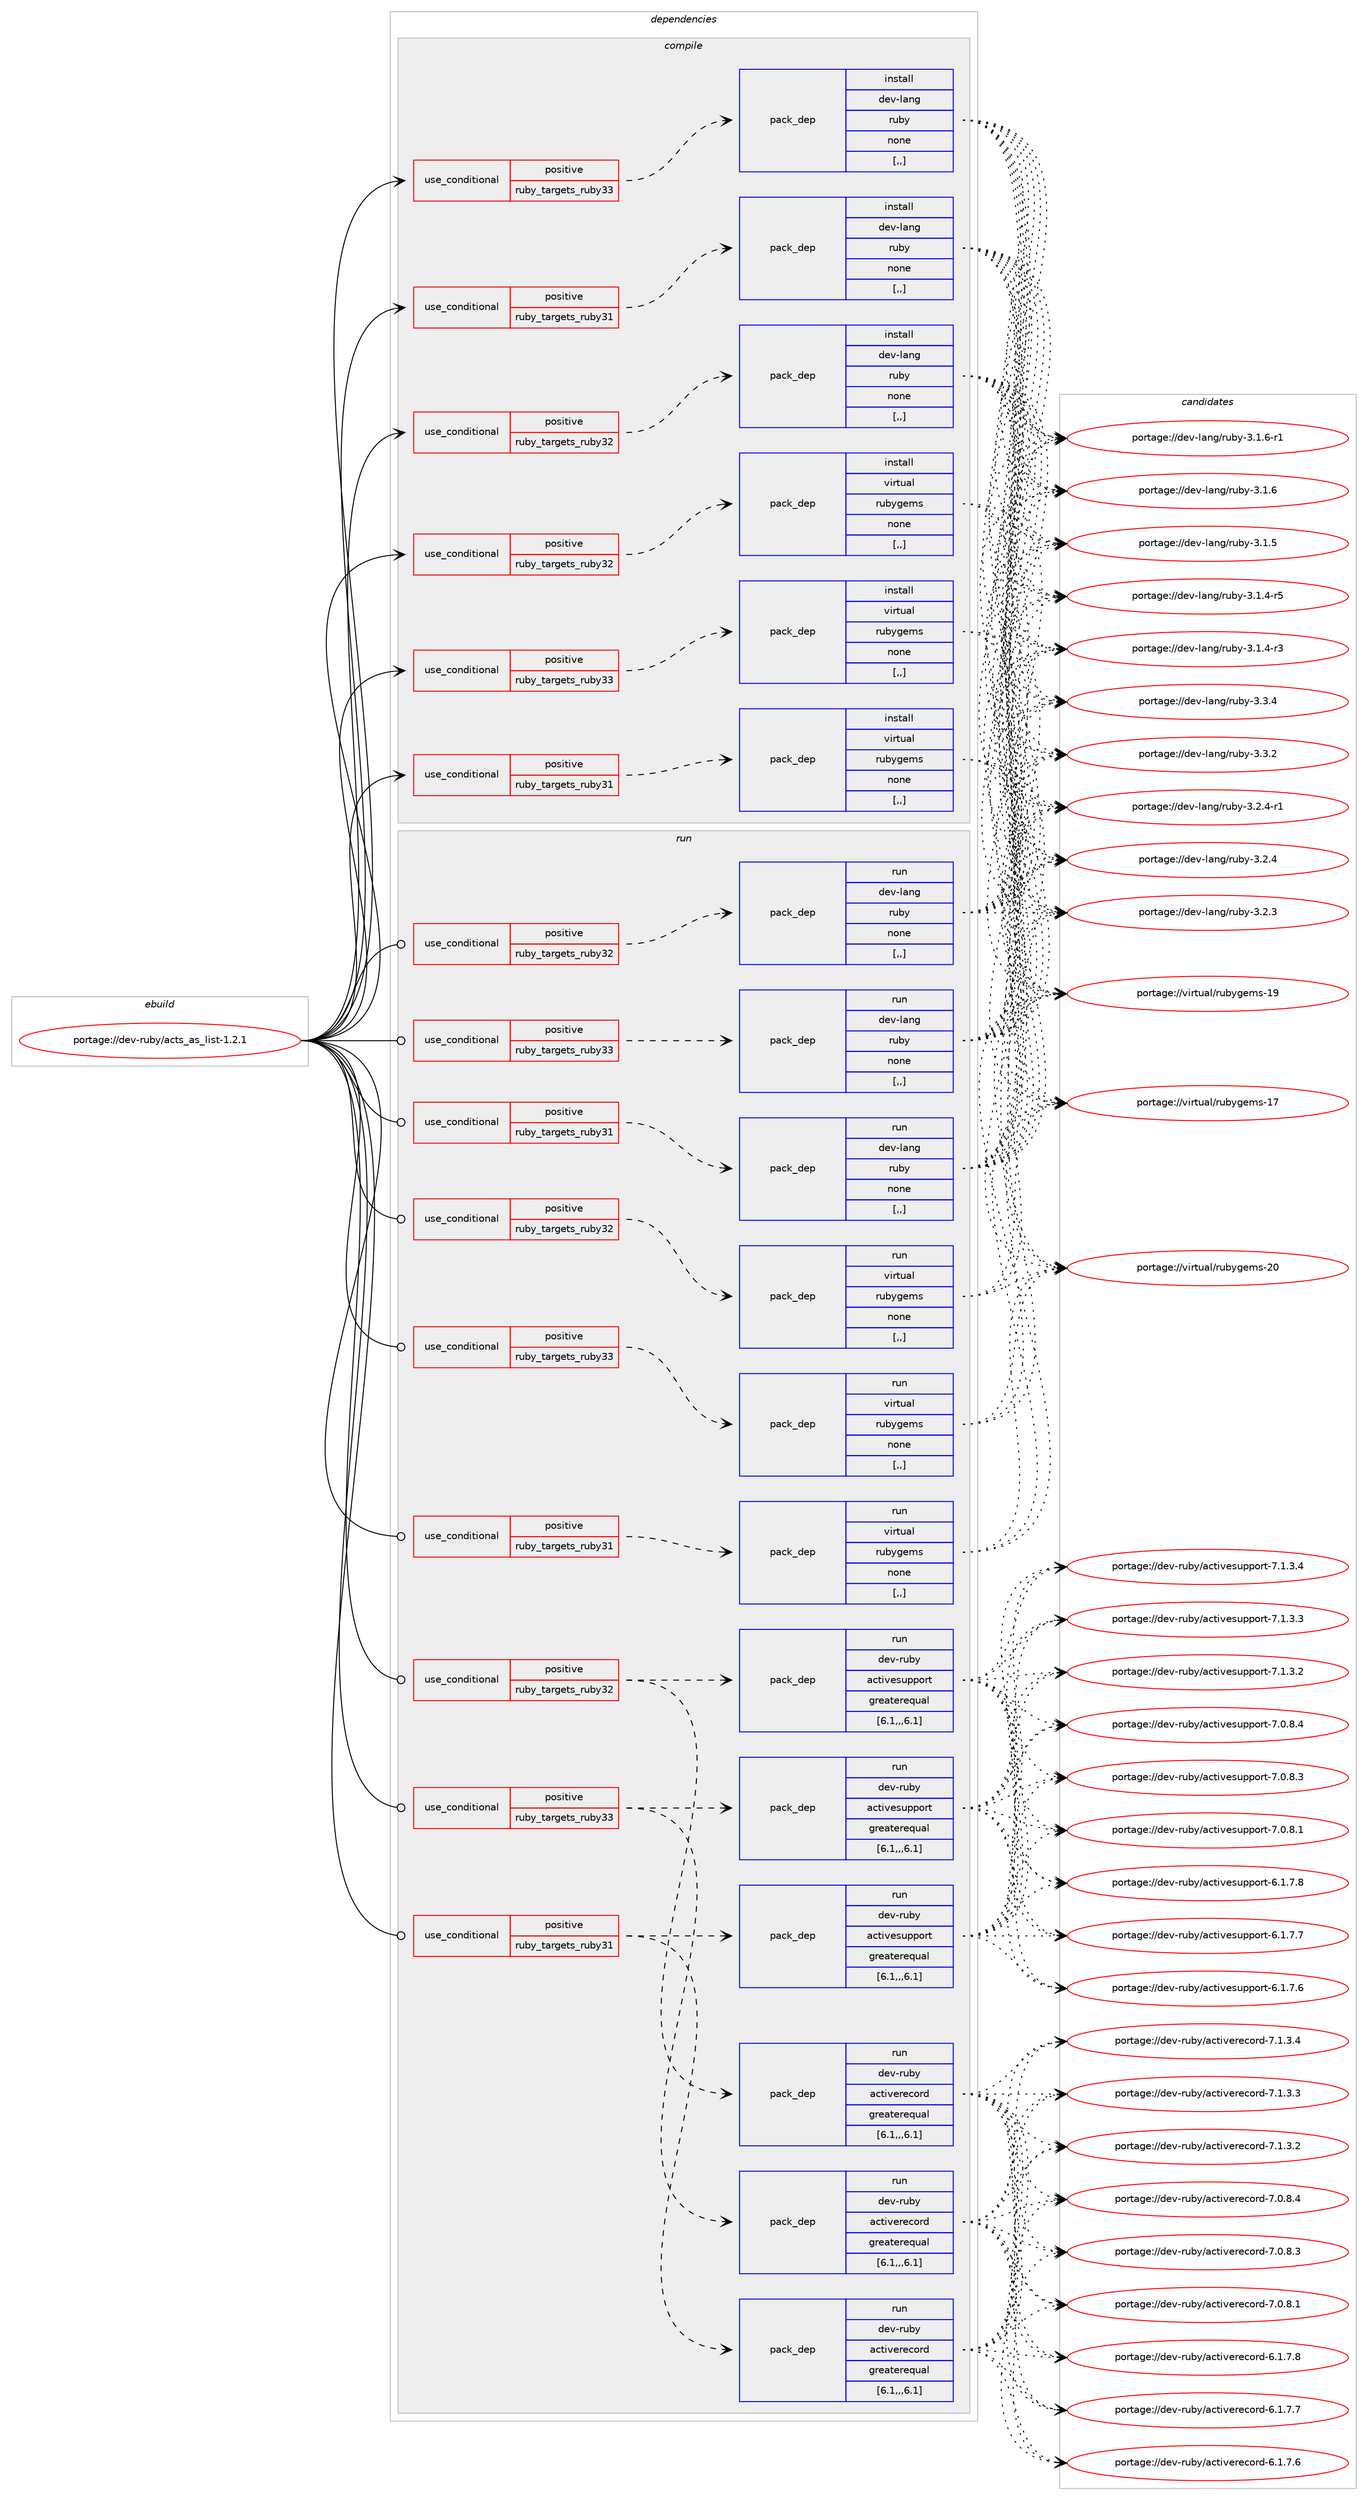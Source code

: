 digraph prolog {

# *************
# Graph options
# *************

newrank=true;
concentrate=true;
compound=true;
graph [rankdir=LR,fontname=Helvetica,fontsize=10,ranksep=1.5];#, ranksep=2.5, nodesep=0.2];
edge  [arrowhead=vee];
node  [fontname=Helvetica,fontsize=10];

# **********
# The ebuild
# **********

subgraph cluster_leftcol {
color=gray;
label=<<i>ebuild</i>>;
id [label="portage://dev-ruby/acts_as_list-1.2.1", color=red, width=4, href="../dev-ruby/acts_as_list-1.2.1.svg"];
}

# ****************
# The dependencies
# ****************

subgraph cluster_midcol {
color=gray;
label=<<i>dependencies</i>>;
subgraph cluster_compile {
fillcolor="#eeeeee";
style=filled;
label=<<i>compile</i>>;
subgraph cond43970 {
dependency175491 [label=<<TABLE BORDER="0" CELLBORDER="1" CELLSPACING="0" CELLPADDING="4"><TR><TD ROWSPAN="3" CELLPADDING="10">use_conditional</TD></TR><TR><TD>positive</TD></TR><TR><TD>ruby_targets_ruby31</TD></TR></TABLE>>, shape=none, color=red];
subgraph pack130240 {
dependency175492 [label=<<TABLE BORDER="0" CELLBORDER="1" CELLSPACING="0" CELLPADDING="4" WIDTH="220"><TR><TD ROWSPAN="6" CELLPADDING="30">pack_dep</TD></TR><TR><TD WIDTH="110">install</TD></TR><TR><TD>dev-lang</TD></TR><TR><TD>ruby</TD></TR><TR><TD>none</TD></TR><TR><TD>[,,]</TD></TR></TABLE>>, shape=none, color=blue];
}
dependency175491:e -> dependency175492:w [weight=20,style="dashed",arrowhead="vee"];
}
id:e -> dependency175491:w [weight=20,style="solid",arrowhead="vee"];
subgraph cond43971 {
dependency175493 [label=<<TABLE BORDER="0" CELLBORDER="1" CELLSPACING="0" CELLPADDING="4"><TR><TD ROWSPAN="3" CELLPADDING="10">use_conditional</TD></TR><TR><TD>positive</TD></TR><TR><TD>ruby_targets_ruby31</TD></TR></TABLE>>, shape=none, color=red];
subgraph pack130241 {
dependency175494 [label=<<TABLE BORDER="0" CELLBORDER="1" CELLSPACING="0" CELLPADDING="4" WIDTH="220"><TR><TD ROWSPAN="6" CELLPADDING="30">pack_dep</TD></TR><TR><TD WIDTH="110">install</TD></TR><TR><TD>virtual</TD></TR><TR><TD>rubygems</TD></TR><TR><TD>none</TD></TR><TR><TD>[,,]</TD></TR></TABLE>>, shape=none, color=blue];
}
dependency175493:e -> dependency175494:w [weight=20,style="dashed",arrowhead="vee"];
}
id:e -> dependency175493:w [weight=20,style="solid",arrowhead="vee"];
subgraph cond43972 {
dependency175495 [label=<<TABLE BORDER="0" CELLBORDER="1" CELLSPACING="0" CELLPADDING="4"><TR><TD ROWSPAN="3" CELLPADDING="10">use_conditional</TD></TR><TR><TD>positive</TD></TR><TR><TD>ruby_targets_ruby32</TD></TR></TABLE>>, shape=none, color=red];
subgraph pack130242 {
dependency175496 [label=<<TABLE BORDER="0" CELLBORDER="1" CELLSPACING="0" CELLPADDING="4" WIDTH="220"><TR><TD ROWSPAN="6" CELLPADDING="30">pack_dep</TD></TR><TR><TD WIDTH="110">install</TD></TR><TR><TD>dev-lang</TD></TR><TR><TD>ruby</TD></TR><TR><TD>none</TD></TR><TR><TD>[,,]</TD></TR></TABLE>>, shape=none, color=blue];
}
dependency175495:e -> dependency175496:w [weight=20,style="dashed",arrowhead="vee"];
}
id:e -> dependency175495:w [weight=20,style="solid",arrowhead="vee"];
subgraph cond43973 {
dependency175497 [label=<<TABLE BORDER="0" CELLBORDER="1" CELLSPACING="0" CELLPADDING="4"><TR><TD ROWSPAN="3" CELLPADDING="10">use_conditional</TD></TR><TR><TD>positive</TD></TR><TR><TD>ruby_targets_ruby32</TD></TR></TABLE>>, shape=none, color=red];
subgraph pack130243 {
dependency175498 [label=<<TABLE BORDER="0" CELLBORDER="1" CELLSPACING="0" CELLPADDING="4" WIDTH="220"><TR><TD ROWSPAN="6" CELLPADDING="30">pack_dep</TD></TR><TR><TD WIDTH="110">install</TD></TR><TR><TD>virtual</TD></TR><TR><TD>rubygems</TD></TR><TR><TD>none</TD></TR><TR><TD>[,,]</TD></TR></TABLE>>, shape=none, color=blue];
}
dependency175497:e -> dependency175498:w [weight=20,style="dashed",arrowhead="vee"];
}
id:e -> dependency175497:w [weight=20,style="solid",arrowhead="vee"];
subgraph cond43974 {
dependency175499 [label=<<TABLE BORDER="0" CELLBORDER="1" CELLSPACING="0" CELLPADDING="4"><TR><TD ROWSPAN="3" CELLPADDING="10">use_conditional</TD></TR><TR><TD>positive</TD></TR><TR><TD>ruby_targets_ruby33</TD></TR></TABLE>>, shape=none, color=red];
subgraph pack130244 {
dependency175500 [label=<<TABLE BORDER="0" CELLBORDER="1" CELLSPACING="0" CELLPADDING="4" WIDTH="220"><TR><TD ROWSPAN="6" CELLPADDING="30">pack_dep</TD></TR><TR><TD WIDTH="110">install</TD></TR><TR><TD>dev-lang</TD></TR><TR><TD>ruby</TD></TR><TR><TD>none</TD></TR><TR><TD>[,,]</TD></TR></TABLE>>, shape=none, color=blue];
}
dependency175499:e -> dependency175500:w [weight=20,style="dashed",arrowhead="vee"];
}
id:e -> dependency175499:w [weight=20,style="solid",arrowhead="vee"];
subgraph cond43975 {
dependency175501 [label=<<TABLE BORDER="0" CELLBORDER="1" CELLSPACING="0" CELLPADDING="4"><TR><TD ROWSPAN="3" CELLPADDING="10">use_conditional</TD></TR><TR><TD>positive</TD></TR><TR><TD>ruby_targets_ruby33</TD></TR></TABLE>>, shape=none, color=red];
subgraph pack130245 {
dependency175502 [label=<<TABLE BORDER="0" CELLBORDER="1" CELLSPACING="0" CELLPADDING="4" WIDTH="220"><TR><TD ROWSPAN="6" CELLPADDING="30">pack_dep</TD></TR><TR><TD WIDTH="110">install</TD></TR><TR><TD>virtual</TD></TR><TR><TD>rubygems</TD></TR><TR><TD>none</TD></TR><TR><TD>[,,]</TD></TR></TABLE>>, shape=none, color=blue];
}
dependency175501:e -> dependency175502:w [weight=20,style="dashed",arrowhead="vee"];
}
id:e -> dependency175501:w [weight=20,style="solid",arrowhead="vee"];
}
subgraph cluster_compileandrun {
fillcolor="#eeeeee";
style=filled;
label=<<i>compile and run</i>>;
}
subgraph cluster_run {
fillcolor="#eeeeee";
style=filled;
label=<<i>run</i>>;
subgraph cond43976 {
dependency175503 [label=<<TABLE BORDER="0" CELLBORDER="1" CELLSPACING="0" CELLPADDING="4"><TR><TD ROWSPAN="3" CELLPADDING="10">use_conditional</TD></TR><TR><TD>positive</TD></TR><TR><TD>ruby_targets_ruby31</TD></TR></TABLE>>, shape=none, color=red];
subgraph pack130246 {
dependency175504 [label=<<TABLE BORDER="0" CELLBORDER="1" CELLSPACING="0" CELLPADDING="4" WIDTH="220"><TR><TD ROWSPAN="6" CELLPADDING="30">pack_dep</TD></TR><TR><TD WIDTH="110">run</TD></TR><TR><TD>dev-lang</TD></TR><TR><TD>ruby</TD></TR><TR><TD>none</TD></TR><TR><TD>[,,]</TD></TR></TABLE>>, shape=none, color=blue];
}
dependency175503:e -> dependency175504:w [weight=20,style="dashed",arrowhead="vee"];
}
id:e -> dependency175503:w [weight=20,style="solid",arrowhead="odot"];
subgraph cond43977 {
dependency175505 [label=<<TABLE BORDER="0" CELLBORDER="1" CELLSPACING="0" CELLPADDING="4"><TR><TD ROWSPAN="3" CELLPADDING="10">use_conditional</TD></TR><TR><TD>positive</TD></TR><TR><TD>ruby_targets_ruby31</TD></TR></TABLE>>, shape=none, color=red];
subgraph pack130247 {
dependency175506 [label=<<TABLE BORDER="0" CELLBORDER="1" CELLSPACING="0" CELLPADDING="4" WIDTH="220"><TR><TD ROWSPAN="6" CELLPADDING="30">pack_dep</TD></TR><TR><TD WIDTH="110">run</TD></TR><TR><TD>dev-ruby</TD></TR><TR><TD>activerecord</TD></TR><TR><TD>greaterequal</TD></TR><TR><TD>[6.1,,,6.1]</TD></TR></TABLE>>, shape=none, color=blue];
}
dependency175505:e -> dependency175506:w [weight=20,style="dashed",arrowhead="vee"];
subgraph pack130248 {
dependency175507 [label=<<TABLE BORDER="0" CELLBORDER="1" CELLSPACING="0" CELLPADDING="4" WIDTH="220"><TR><TD ROWSPAN="6" CELLPADDING="30">pack_dep</TD></TR><TR><TD WIDTH="110">run</TD></TR><TR><TD>dev-ruby</TD></TR><TR><TD>activesupport</TD></TR><TR><TD>greaterequal</TD></TR><TR><TD>[6.1,,,6.1]</TD></TR></TABLE>>, shape=none, color=blue];
}
dependency175505:e -> dependency175507:w [weight=20,style="dashed",arrowhead="vee"];
}
id:e -> dependency175505:w [weight=20,style="solid",arrowhead="odot"];
subgraph cond43978 {
dependency175508 [label=<<TABLE BORDER="0" CELLBORDER="1" CELLSPACING="0" CELLPADDING="4"><TR><TD ROWSPAN="3" CELLPADDING="10">use_conditional</TD></TR><TR><TD>positive</TD></TR><TR><TD>ruby_targets_ruby31</TD></TR></TABLE>>, shape=none, color=red];
subgraph pack130249 {
dependency175509 [label=<<TABLE BORDER="0" CELLBORDER="1" CELLSPACING="0" CELLPADDING="4" WIDTH="220"><TR><TD ROWSPAN="6" CELLPADDING="30">pack_dep</TD></TR><TR><TD WIDTH="110">run</TD></TR><TR><TD>virtual</TD></TR><TR><TD>rubygems</TD></TR><TR><TD>none</TD></TR><TR><TD>[,,]</TD></TR></TABLE>>, shape=none, color=blue];
}
dependency175508:e -> dependency175509:w [weight=20,style="dashed",arrowhead="vee"];
}
id:e -> dependency175508:w [weight=20,style="solid",arrowhead="odot"];
subgraph cond43979 {
dependency175510 [label=<<TABLE BORDER="0" CELLBORDER="1" CELLSPACING="0" CELLPADDING="4"><TR><TD ROWSPAN="3" CELLPADDING="10">use_conditional</TD></TR><TR><TD>positive</TD></TR><TR><TD>ruby_targets_ruby32</TD></TR></TABLE>>, shape=none, color=red];
subgraph pack130250 {
dependency175511 [label=<<TABLE BORDER="0" CELLBORDER="1" CELLSPACING="0" CELLPADDING="4" WIDTH="220"><TR><TD ROWSPAN="6" CELLPADDING="30">pack_dep</TD></TR><TR><TD WIDTH="110">run</TD></TR><TR><TD>dev-lang</TD></TR><TR><TD>ruby</TD></TR><TR><TD>none</TD></TR><TR><TD>[,,]</TD></TR></TABLE>>, shape=none, color=blue];
}
dependency175510:e -> dependency175511:w [weight=20,style="dashed",arrowhead="vee"];
}
id:e -> dependency175510:w [weight=20,style="solid",arrowhead="odot"];
subgraph cond43980 {
dependency175512 [label=<<TABLE BORDER="0" CELLBORDER="1" CELLSPACING="0" CELLPADDING="4"><TR><TD ROWSPAN="3" CELLPADDING="10">use_conditional</TD></TR><TR><TD>positive</TD></TR><TR><TD>ruby_targets_ruby32</TD></TR></TABLE>>, shape=none, color=red];
subgraph pack130251 {
dependency175513 [label=<<TABLE BORDER="0" CELLBORDER="1" CELLSPACING="0" CELLPADDING="4" WIDTH="220"><TR><TD ROWSPAN="6" CELLPADDING="30">pack_dep</TD></TR><TR><TD WIDTH="110">run</TD></TR><TR><TD>dev-ruby</TD></TR><TR><TD>activerecord</TD></TR><TR><TD>greaterequal</TD></TR><TR><TD>[6.1,,,6.1]</TD></TR></TABLE>>, shape=none, color=blue];
}
dependency175512:e -> dependency175513:w [weight=20,style="dashed",arrowhead="vee"];
subgraph pack130252 {
dependency175514 [label=<<TABLE BORDER="0" CELLBORDER="1" CELLSPACING="0" CELLPADDING="4" WIDTH="220"><TR><TD ROWSPAN="6" CELLPADDING="30">pack_dep</TD></TR><TR><TD WIDTH="110">run</TD></TR><TR><TD>dev-ruby</TD></TR><TR><TD>activesupport</TD></TR><TR><TD>greaterequal</TD></TR><TR><TD>[6.1,,,6.1]</TD></TR></TABLE>>, shape=none, color=blue];
}
dependency175512:e -> dependency175514:w [weight=20,style="dashed",arrowhead="vee"];
}
id:e -> dependency175512:w [weight=20,style="solid",arrowhead="odot"];
subgraph cond43981 {
dependency175515 [label=<<TABLE BORDER="0" CELLBORDER="1" CELLSPACING="0" CELLPADDING="4"><TR><TD ROWSPAN="3" CELLPADDING="10">use_conditional</TD></TR><TR><TD>positive</TD></TR><TR><TD>ruby_targets_ruby32</TD></TR></TABLE>>, shape=none, color=red];
subgraph pack130253 {
dependency175516 [label=<<TABLE BORDER="0" CELLBORDER="1" CELLSPACING="0" CELLPADDING="4" WIDTH="220"><TR><TD ROWSPAN="6" CELLPADDING="30">pack_dep</TD></TR><TR><TD WIDTH="110">run</TD></TR><TR><TD>virtual</TD></TR><TR><TD>rubygems</TD></TR><TR><TD>none</TD></TR><TR><TD>[,,]</TD></TR></TABLE>>, shape=none, color=blue];
}
dependency175515:e -> dependency175516:w [weight=20,style="dashed",arrowhead="vee"];
}
id:e -> dependency175515:w [weight=20,style="solid",arrowhead="odot"];
subgraph cond43982 {
dependency175517 [label=<<TABLE BORDER="0" CELLBORDER="1" CELLSPACING="0" CELLPADDING="4"><TR><TD ROWSPAN="3" CELLPADDING="10">use_conditional</TD></TR><TR><TD>positive</TD></TR><TR><TD>ruby_targets_ruby33</TD></TR></TABLE>>, shape=none, color=red];
subgraph pack130254 {
dependency175518 [label=<<TABLE BORDER="0" CELLBORDER="1" CELLSPACING="0" CELLPADDING="4" WIDTH="220"><TR><TD ROWSPAN="6" CELLPADDING="30">pack_dep</TD></TR><TR><TD WIDTH="110">run</TD></TR><TR><TD>dev-lang</TD></TR><TR><TD>ruby</TD></TR><TR><TD>none</TD></TR><TR><TD>[,,]</TD></TR></TABLE>>, shape=none, color=blue];
}
dependency175517:e -> dependency175518:w [weight=20,style="dashed",arrowhead="vee"];
}
id:e -> dependency175517:w [weight=20,style="solid",arrowhead="odot"];
subgraph cond43983 {
dependency175519 [label=<<TABLE BORDER="0" CELLBORDER="1" CELLSPACING="0" CELLPADDING="4"><TR><TD ROWSPAN="3" CELLPADDING="10">use_conditional</TD></TR><TR><TD>positive</TD></TR><TR><TD>ruby_targets_ruby33</TD></TR></TABLE>>, shape=none, color=red];
subgraph pack130255 {
dependency175520 [label=<<TABLE BORDER="0" CELLBORDER="1" CELLSPACING="0" CELLPADDING="4" WIDTH="220"><TR><TD ROWSPAN="6" CELLPADDING="30">pack_dep</TD></TR><TR><TD WIDTH="110">run</TD></TR><TR><TD>dev-ruby</TD></TR><TR><TD>activerecord</TD></TR><TR><TD>greaterequal</TD></TR><TR><TD>[6.1,,,6.1]</TD></TR></TABLE>>, shape=none, color=blue];
}
dependency175519:e -> dependency175520:w [weight=20,style="dashed",arrowhead="vee"];
subgraph pack130256 {
dependency175521 [label=<<TABLE BORDER="0" CELLBORDER="1" CELLSPACING="0" CELLPADDING="4" WIDTH="220"><TR><TD ROWSPAN="6" CELLPADDING="30">pack_dep</TD></TR><TR><TD WIDTH="110">run</TD></TR><TR><TD>dev-ruby</TD></TR><TR><TD>activesupport</TD></TR><TR><TD>greaterequal</TD></TR><TR><TD>[6.1,,,6.1]</TD></TR></TABLE>>, shape=none, color=blue];
}
dependency175519:e -> dependency175521:w [weight=20,style="dashed",arrowhead="vee"];
}
id:e -> dependency175519:w [weight=20,style="solid",arrowhead="odot"];
subgraph cond43984 {
dependency175522 [label=<<TABLE BORDER="0" CELLBORDER="1" CELLSPACING="0" CELLPADDING="4"><TR><TD ROWSPAN="3" CELLPADDING="10">use_conditional</TD></TR><TR><TD>positive</TD></TR><TR><TD>ruby_targets_ruby33</TD></TR></TABLE>>, shape=none, color=red];
subgraph pack130257 {
dependency175523 [label=<<TABLE BORDER="0" CELLBORDER="1" CELLSPACING="0" CELLPADDING="4" WIDTH="220"><TR><TD ROWSPAN="6" CELLPADDING="30">pack_dep</TD></TR><TR><TD WIDTH="110">run</TD></TR><TR><TD>virtual</TD></TR><TR><TD>rubygems</TD></TR><TR><TD>none</TD></TR><TR><TD>[,,]</TD></TR></TABLE>>, shape=none, color=blue];
}
dependency175522:e -> dependency175523:w [weight=20,style="dashed",arrowhead="vee"];
}
id:e -> dependency175522:w [weight=20,style="solid",arrowhead="odot"];
}
}

# **************
# The candidates
# **************

subgraph cluster_choices {
rank=same;
color=gray;
label=<<i>candidates</i>>;

subgraph choice130240 {
color=black;
nodesep=1;
choice10010111845108971101034711411798121455146514652 [label="portage://dev-lang/ruby-3.3.4", color=red, width=4,href="../dev-lang/ruby-3.3.4.svg"];
choice10010111845108971101034711411798121455146514650 [label="portage://dev-lang/ruby-3.3.2", color=red, width=4,href="../dev-lang/ruby-3.3.2.svg"];
choice100101118451089711010347114117981214551465046524511449 [label="portage://dev-lang/ruby-3.2.4-r1", color=red, width=4,href="../dev-lang/ruby-3.2.4-r1.svg"];
choice10010111845108971101034711411798121455146504652 [label="portage://dev-lang/ruby-3.2.4", color=red, width=4,href="../dev-lang/ruby-3.2.4.svg"];
choice10010111845108971101034711411798121455146504651 [label="portage://dev-lang/ruby-3.2.3", color=red, width=4,href="../dev-lang/ruby-3.2.3.svg"];
choice100101118451089711010347114117981214551464946544511449 [label="portage://dev-lang/ruby-3.1.6-r1", color=red, width=4,href="../dev-lang/ruby-3.1.6-r1.svg"];
choice10010111845108971101034711411798121455146494654 [label="portage://dev-lang/ruby-3.1.6", color=red, width=4,href="../dev-lang/ruby-3.1.6.svg"];
choice10010111845108971101034711411798121455146494653 [label="portage://dev-lang/ruby-3.1.5", color=red, width=4,href="../dev-lang/ruby-3.1.5.svg"];
choice100101118451089711010347114117981214551464946524511453 [label="portage://dev-lang/ruby-3.1.4-r5", color=red, width=4,href="../dev-lang/ruby-3.1.4-r5.svg"];
choice100101118451089711010347114117981214551464946524511451 [label="portage://dev-lang/ruby-3.1.4-r3", color=red, width=4,href="../dev-lang/ruby-3.1.4-r3.svg"];
dependency175492:e -> choice10010111845108971101034711411798121455146514652:w [style=dotted,weight="100"];
dependency175492:e -> choice10010111845108971101034711411798121455146514650:w [style=dotted,weight="100"];
dependency175492:e -> choice100101118451089711010347114117981214551465046524511449:w [style=dotted,weight="100"];
dependency175492:e -> choice10010111845108971101034711411798121455146504652:w [style=dotted,weight="100"];
dependency175492:e -> choice10010111845108971101034711411798121455146504651:w [style=dotted,weight="100"];
dependency175492:e -> choice100101118451089711010347114117981214551464946544511449:w [style=dotted,weight="100"];
dependency175492:e -> choice10010111845108971101034711411798121455146494654:w [style=dotted,weight="100"];
dependency175492:e -> choice10010111845108971101034711411798121455146494653:w [style=dotted,weight="100"];
dependency175492:e -> choice100101118451089711010347114117981214551464946524511453:w [style=dotted,weight="100"];
dependency175492:e -> choice100101118451089711010347114117981214551464946524511451:w [style=dotted,weight="100"];
}
subgraph choice130241 {
color=black;
nodesep=1;
choice118105114116117971084711411798121103101109115455048 [label="portage://virtual/rubygems-20", color=red, width=4,href="../virtual/rubygems-20.svg"];
choice118105114116117971084711411798121103101109115454957 [label="portage://virtual/rubygems-19", color=red, width=4,href="../virtual/rubygems-19.svg"];
choice118105114116117971084711411798121103101109115454955 [label="portage://virtual/rubygems-17", color=red, width=4,href="../virtual/rubygems-17.svg"];
dependency175494:e -> choice118105114116117971084711411798121103101109115455048:w [style=dotted,weight="100"];
dependency175494:e -> choice118105114116117971084711411798121103101109115454957:w [style=dotted,weight="100"];
dependency175494:e -> choice118105114116117971084711411798121103101109115454955:w [style=dotted,weight="100"];
}
subgraph choice130242 {
color=black;
nodesep=1;
choice10010111845108971101034711411798121455146514652 [label="portage://dev-lang/ruby-3.3.4", color=red, width=4,href="../dev-lang/ruby-3.3.4.svg"];
choice10010111845108971101034711411798121455146514650 [label="portage://dev-lang/ruby-3.3.2", color=red, width=4,href="../dev-lang/ruby-3.3.2.svg"];
choice100101118451089711010347114117981214551465046524511449 [label="portage://dev-lang/ruby-3.2.4-r1", color=red, width=4,href="../dev-lang/ruby-3.2.4-r1.svg"];
choice10010111845108971101034711411798121455146504652 [label="portage://dev-lang/ruby-3.2.4", color=red, width=4,href="../dev-lang/ruby-3.2.4.svg"];
choice10010111845108971101034711411798121455146504651 [label="portage://dev-lang/ruby-3.2.3", color=red, width=4,href="../dev-lang/ruby-3.2.3.svg"];
choice100101118451089711010347114117981214551464946544511449 [label="portage://dev-lang/ruby-3.1.6-r1", color=red, width=4,href="../dev-lang/ruby-3.1.6-r1.svg"];
choice10010111845108971101034711411798121455146494654 [label="portage://dev-lang/ruby-3.1.6", color=red, width=4,href="../dev-lang/ruby-3.1.6.svg"];
choice10010111845108971101034711411798121455146494653 [label="portage://dev-lang/ruby-3.1.5", color=red, width=4,href="../dev-lang/ruby-3.1.5.svg"];
choice100101118451089711010347114117981214551464946524511453 [label="portage://dev-lang/ruby-3.1.4-r5", color=red, width=4,href="../dev-lang/ruby-3.1.4-r5.svg"];
choice100101118451089711010347114117981214551464946524511451 [label="portage://dev-lang/ruby-3.1.4-r3", color=red, width=4,href="../dev-lang/ruby-3.1.4-r3.svg"];
dependency175496:e -> choice10010111845108971101034711411798121455146514652:w [style=dotted,weight="100"];
dependency175496:e -> choice10010111845108971101034711411798121455146514650:w [style=dotted,weight="100"];
dependency175496:e -> choice100101118451089711010347114117981214551465046524511449:w [style=dotted,weight="100"];
dependency175496:e -> choice10010111845108971101034711411798121455146504652:w [style=dotted,weight="100"];
dependency175496:e -> choice10010111845108971101034711411798121455146504651:w [style=dotted,weight="100"];
dependency175496:e -> choice100101118451089711010347114117981214551464946544511449:w [style=dotted,weight="100"];
dependency175496:e -> choice10010111845108971101034711411798121455146494654:w [style=dotted,weight="100"];
dependency175496:e -> choice10010111845108971101034711411798121455146494653:w [style=dotted,weight="100"];
dependency175496:e -> choice100101118451089711010347114117981214551464946524511453:w [style=dotted,weight="100"];
dependency175496:e -> choice100101118451089711010347114117981214551464946524511451:w [style=dotted,weight="100"];
}
subgraph choice130243 {
color=black;
nodesep=1;
choice118105114116117971084711411798121103101109115455048 [label="portage://virtual/rubygems-20", color=red, width=4,href="../virtual/rubygems-20.svg"];
choice118105114116117971084711411798121103101109115454957 [label="portage://virtual/rubygems-19", color=red, width=4,href="../virtual/rubygems-19.svg"];
choice118105114116117971084711411798121103101109115454955 [label="portage://virtual/rubygems-17", color=red, width=4,href="../virtual/rubygems-17.svg"];
dependency175498:e -> choice118105114116117971084711411798121103101109115455048:w [style=dotted,weight="100"];
dependency175498:e -> choice118105114116117971084711411798121103101109115454957:w [style=dotted,weight="100"];
dependency175498:e -> choice118105114116117971084711411798121103101109115454955:w [style=dotted,weight="100"];
}
subgraph choice130244 {
color=black;
nodesep=1;
choice10010111845108971101034711411798121455146514652 [label="portage://dev-lang/ruby-3.3.4", color=red, width=4,href="../dev-lang/ruby-3.3.4.svg"];
choice10010111845108971101034711411798121455146514650 [label="portage://dev-lang/ruby-3.3.2", color=red, width=4,href="../dev-lang/ruby-3.3.2.svg"];
choice100101118451089711010347114117981214551465046524511449 [label="portage://dev-lang/ruby-3.2.4-r1", color=red, width=4,href="../dev-lang/ruby-3.2.4-r1.svg"];
choice10010111845108971101034711411798121455146504652 [label="portage://dev-lang/ruby-3.2.4", color=red, width=4,href="../dev-lang/ruby-3.2.4.svg"];
choice10010111845108971101034711411798121455146504651 [label="portage://dev-lang/ruby-3.2.3", color=red, width=4,href="../dev-lang/ruby-3.2.3.svg"];
choice100101118451089711010347114117981214551464946544511449 [label="portage://dev-lang/ruby-3.1.6-r1", color=red, width=4,href="../dev-lang/ruby-3.1.6-r1.svg"];
choice10010111845108971101034711411798121455146494654 [label="portage://dev-lang/ruby-3.1.6", color=red, width=4,href="../dev-lang/ruby-3.1.6.svg"];
choice10010111845108971101034711411798121455146494653 [label="portage://dev-lang/ruby-3.1.5", color=red, width=4,href="../dev-lang/ruby-3.1.5.svg"];
choice100101118451089711010347114117981214551464946524511453 [label="portage://dev-lang/ruby-3.1.4-r5", color=red, width=4,href="../dev-lang/ruby-3.1.4-r5.svg"];
choice100101118451089711010347114117981214551464946524511451 [label="portage://dev-lang/ruby-3.1.4-r3", color=red, width=4,href="../dev-lang/ruby-3.1.4-r3.svg"];
dependency175500:e -> choice10010111845108971101034711411798121455146514652:w [style=dotted,weight="100"];
dependency175500:e -> choice10010111845108971101034711411798121455146514650:w [style=dotted,weight="100"];
dependency175500:e -> choice100101118451089711010347114117981214551465046524511449:w [style=dotted,weight="100"];
dependency175500:e -> choice10010111845108971101034711411798121455146504652:w [style=dotted,weight="100"];
dependency175500:e -> choice10010111845108971101034711411798121455146504651:w [style=dotted,weight="100"];
dependency175500:e -> choice100101118451089711010347114117981214551464946544511449:w [style=dotted,weight="100"];
dependency175500:e -> choice10010111845108971101034711411798121455146494654:w [style=dotted,weight="100"];
dependency175500:e -> choice10010111845108971101034711411798121455146494653:w [style=dotted,weight="100"];
dependency175500:e -> choice100101118451089711010347114117981214551464946524511453:w [style=dotted,weight="100"];
dependency175500:e -> choice100101118451089711010347114117981214551464946524511451:w [style=dotted,weight="100"];
}
subgraph choice130245 {
color=black;
nodesep=1;
choice118105114116117971084711411798121103101109115455048 [label="portage://virtual/rubygems-20", color=red, width=4,href="../virtual/rubygems-20.svg"];
choice118105114116117971084711411798121103101109115454957 [label="portage://virtual/rubygems-19", color=red, width=4,href="../virtual/rubygems-19.svg"];
choice118105114116117971084711411798121103101109115454955 [label="portage://virtual/rubygems-17", color=red, width=4,href="../virtual/rubygems-17.svg"];
dependency175502:e -> choice118105114116117971084711411798121103101109115455048:w [style=dotted,weight="100"];
dependency175502:e -> choice118105114116117971084711411798121103101109115454957:w [style=dotted,weight="100"];
dependency175502:e -> choice118105114116117971084711411798121103101109115454955:w [style=dotted,weight="100"];
}
subgraph choice130246 {
color=black;
nodesep=1;
choice10010111845108971101034711411798121455146514652 [label="portage://dev-lang/ruby-3.3.4", color=red, width=4,href="../dev-lang/ruby-3.3.4.svg"];
choice10010111845108971101034711411798121455146514650 [label="portage://dev-lang/ruby-3.3.2", color=red, width=4,href="../dev-lang/ruby-3.3.2.svg"];
choice100101118451089711010347114117981214551465046524511449 [label="portage://dev-lang/ruby-3.2.4-r1", color=red, width=4,href="../dev-lang/ruby-3.2.4-r1.svg"];
choice10010111845108971101034711411798121455146504652 [label="portage://dev-lang/ruby-3.2.4", color=red, width=4,href="../dev-lang/ruby-3.2.4.svg"];
choice10010111845108971101034711411798121455146504651 [label="portage://dev-lang/ruby-3.2.3", color=red, width=4,href="../dev-lang/ruby-3.2.3.svg"];
choice100101118451089711010347114117981214551464946544511449 [label="portage://dev-lang/ruby-3.1.6-r1", color=red, width=4,href="../dev-lang/ruby-3.1.6-r1.svg"];
choice10010111845108971101034711411798121455146494654 [label="portage://dev-lang/ruby-3.1.6", color=red, width=4,href="../dev-lang/ruby-3.1.6.svg"];
choice10010111845108971101034711411798121455146494653 [label="portage://dev-lang/ruby-3.1.5", color=red, width=4,href="../dev-lang/ruby-3.1.5.svg"];
choice100101118451089711010347114117981214551464946524511453 [label="portage://dev-lang/ruby-3.1.4-r5", color=red, width=4,href="../dev-lang/ruby-3.1.4-r5.svg"];
choice100101118451089711010347114117981214551464946524511451 [label="portage://dev-lang/ruby-3.1.4-r3", color=red, width=4,href="../dev-lang/ruby-3.1.4-r3.svg"];
dependency175504:e -> choice10010111845108971101034711411798121455146514652:w [style=dotted,weight="100"];
dependency175504:e -> choice10010111845108971101034711411798121455146514650:w [style=dotted,weight="100"];
dependency175504:e -> choice100101118451089711010347114117981214551465046524511449:w [style=dotted,weight="100"];
dependency175504:e -> choice10010111845108971101034711411798121455146504652:w [style=dotted,weight="100"];
dependency175504:e -> choice10010111845108971101034711411798121455146504651:w [style=dotted,weight="100"];
dependency175504:e -> choice100101118451089711010347114117981214551464946544511449:w [style=dotted,weight="100"];
dependency175504:e -> choice10010111845108971101034711411798121455146494654:w [style=dotted,weight="100"];
dependency175504:e -> choice10010111845108971101034711411798121455146494653:w [style=dotted,weight="100"];
dependency175504:e -> choice100101118451089711010347114117981214551464946524511453:w [style=dotted,weight="100"];
dependency175504:e -> choice100101118451089711010347114117981214551464946524511451:w [style=dotted,weight="100"];
}
subgraph choice130247 {
color=black;
nodesep=1;
choice1001011184511411798121479799116105118101114101991111141004555464946514652 [label="portage://dev-ruby/activerecord-7.1.3.4", color=red, width=4,href="../dev-ruby/activerecord-7.1.3.4.svg"];
choice1001011184511411798121479799116105118101114101991111141004555464946514651 [label="portage://dev-ruby/activerecord-7.1.3.3", color=red, width=4,href="../dev-ruby/activerecord-7.1.3.3.svg"];
choice1001011184511411798121479799116105118101114101991111141004555464946514650 [label="portage://dev-ruby/activerecord-7.1.3.2", color=red, width=4,href="../dev-ruby/activerecord-7.1.3.2.svg"];
choice1001011184511411798121479799116105118101114101991111141004555464846564652 [label="portage://dev-ruby/activerecord-7.0.8.4", color=red, width=4,href="../dev-ruby/activerecord-7.0.8.4.svg"];
choice1001011184511411798121479799116105118101114101991111141004555464846564651 [label="portage://dev-ruby/activerecord-7.0.8.3", color=red, width=4,href="../dev-ruby/activerecord-7.0.8.3.svg"];
choice1001011184511411798121479799116105118101114101991111141004555464846564649 [label="portage://dev-ruby/activerecord-7.0.8.1", color=red, width=4,href="../dev-ruby/activerecord-7.0.8.1.svg"];
choice1001011184511411798121479799116105118101114101991111141004554464946554656 [label="portage://dev-ruby/activerecord-6.1.7.8", color=red, width=4,href="../dev-ruby/activerecord-6.1.7.8.svg"];
choice1001011184511411798121479799116105118101114101991111141004554464946554655 [label="portage://dev-ruby/activerecord-6.1.7.7", color=red, width=4,href="../dev-ruby/activerecord-6.1.7.7.svg"];
choice1001011184511411798121479799116105118101114101991111141004554464946554654 [label="portage://dev-ruby/activerecord-6.1.7.6", color=red, width=4,href="../dev-ruby/activerecord-6.1.7.6.svg"];
dependency175506:e -> choice1001011184511411798121479799116105118101114101991111141004555464946514652:w [style=dotted,weight="100"];
dependency175506:e -> choice1001011184511411798121479799116105118101114101991111141004555464946514651:w [style=dotted,weight="100"];
dependency175506:e -> choice1001011184511411798121479799116105118101114101991111141004555464946514650:w [style=dotted,weight="100"];
dependency175506:e -> choice1001011184511411798121479799116105118101114101991111141004555464846564652:w [style=dotted,weight="100"];
dependency175506:e -> choice1001011184511411798121479799116105118101114101991111141004555464846564651:w [style=dotted,weight="100"];
dependency175506:e -> choice1001011184511411798121479799116105118101114101991111141004555464846564649:w [style=dotted,weight="100"];
dependency175506:e -> choice1001011184511411798121479799116105118101114101991111141004554464946554656:w [style=dotted,weight="100"];
dependency175506:e -> choice1001011184511411798121479799116105118101114101991111141004554464946554655:w [style=dotted,weight="100"];
dependency175506:e -> choice1001011184511411798121479799116105118101114101991111141004554464946554654:w [style=dotted,weight="100"];
}
subgraph choice130248 {
color=black;
nodesep=1;
choice10010111845114117981214797991161051181011151171121121111141164555464946514652 [label="portage://dev-ruby/activesupport-7.1.3.4", color=red, width=4,href="../dev-ruby/activesupport-7.1.3.4.svg"];
choice10010111845114117981214797991161051181011151171121121111141164555464946514651 [label="portage://dev-ruby/activesupport-7.1.3.3", color=red, width=4,href="../dev-ruby/activesupport-7.1.3.3.svg"];
choice10010111845114117981214797991161051181011151171121121111141164555464946514650 [label="portage://dev-ruby/activesupport-7.1.3.2", color=red, width=4,href="../dev-ruby/activesupport-7.1.3.2.svg"];
choice10010111845114117981214797991161051181011151171121121111141164555464846564652 [label="portage://dev-ruby/activesupport-7.0.8.4", color=red, width=4,href="../dev-ruby/activesupport-7.0.8.4.svg"];
choice10010111845114117981214797991161051181011151171121121111141164555464846564651 [label="portage://dev-ruby/activesupport-7.0.8.3", color=red, width=4,href="../dev-ruby/activesupport-7.0.8.3.svg"];
choice10010111845114117981214797991161051181011151171121121111141164555464846564649 [label="portage://dev-ruby/activesupport-7.0.8.1", color=red, width=4,href="../dev-ruby/activesupport-7.0.8.1.svg"];
choice10010111845114117981214797991161051181011151171121121111141164554464946554656 [label="portage://dev-ruby/activesupport-6.1.7.8", color=red, width=4,href="../dev-ruby/activesupport-6.1.7.8.svg"];
choice10010111845114117981214797991161051181011151171121121111141164554464946554655 [label="portage://dev-ruby/activesupport-6.1.7.7", color=red, width=4,href="../dev-ruby/activesupport-6.1.7.7.svg"];
choice10010111845114117981214797991161051181011151171121121111141164554464946554654 [label="portage://dev-ruby/activesupport-6.1.7.6", color=red, width=4,href="../dev-ruby/activesupport-6.1.7.6.svg"];
dependency175507:e -> choice10010111845114117981214797991161051181011151171121121111141164555464946514652:w [style=dotted,weight="100"];
dependency175507:e -> choice10010111845114117981214797991161051181011151171121121111141164555464946514651:w [style=dotted,weight="100"];
dependency175507:e -> choice10010111845114117981214797991161051181011151171121121111141164555464946514650:w [style=dotted,weight="100"];
dependency175507:e -> choice10010111845114117981214797991161051181011151171121121111141164555464846564652:w [style=dotted,weight="100"];
dependency175507:e -> choice10010111845114117981214797991161051181011151171121121111141164555464846564651:w [style=dotted,weight="100"];
dependency175507:e -> choice10010111845114117981214797991161051181011151171121121111141164555464846564649:w [style=dotted,weight="100"];
dependency175507:e -> choice10010111845114117981214797991161051181011151171121121111141164554464946554656:w [style=dotted,weight="100"];
dependency175507:e -> choice10010111845114117981214797991161051181011151171121121111141164554464946554655:w [style=dotted,weight="100"];
dependency175507:e -> choice10010111845114117981214797991161051181011151171121121111141164554464946554654:w [style=dotted,weight="100"];
}
subgraph choice130249 {
color=black;
nodesep=1;
choice118105114116117971084711411798121103101109115455048 [label="portage://virtual/rubygems-20", color=red, width=4,href="../virtual/rubygems-20.svg"];
choice118105114116117971084711411798121103101109115454957 [label="portage://virtual/rubygems-19", color=red, width=4,href="../virtual/rubygems-19.svg"];
choice118105114116117971084711411798121103101109115454955 [label="portage://virtual/rubygems-17", color=red, width=4,href="../virtual/rubygems-17.svg"];
dependency175509:e -> choice118105114116117971084711411798121103101109115455048:w [style=dotted,weight="100"];
dependency175509:e -> choice118105114116117971084711411798121103101109115454957:w [style=dotted,weight="100"];
dependency175509:e -> choice118105114116117971084711411798121103101109115454955:w [style=dotted,weight="100"];
}
subgraph choice130250 {
color=black;
nodesep=1;
choice10010111845108971101034711411798121455146514652 [label="portage://dev-lang/ruby-3.3.4", color=red, width=4,href="../dev-lang/ruby-3.3.4.svg"];
choice10010111845108971101034711411798121455146514650 [label="portage://dev-lang/ruby-3.3.2", color=red, width=4,href="../dev-lang/ruby-3.3.2.svg"];
choice100101118451089711010347114117981214551465046524511449 [label="portage://dev-lang/ruby-3.2.4-r1", color=red, width=4,href="../dev-lang/ruby-3.2.4-r1.svg"];
choice10010111845108971101034711411798121455146504652 [label="portage://dev-lang/ruby-3.2.4", color=red, width=4,href="../dev-lang/ruby-3.2.4.svg"];
choice10010111845108971101034711411798121455146504651 [label="portage://dev-lang/ruby-3.2.3", color=red, width=4,href="../dev-lang/ruby-3.2.3.svg"];
choice100101118451089711010347114117981214551464946544511449 [label="portage://dev-lang/ruby-3.1.6-r1", color=red, width=4,href="../dev-lang/ruby-3.1.6-r1.svg"];
choice10010111845108971101034711411798121455146494654 [label="portage://dev-lang/ruby-3.1.6", color=red, width=4,href="../dev-lang/ruby-3.1.6.svg"];
choice10010111845108971101034711411798121455146494653 [label="portage://dev-lang/ruby-3.1.5", color=red, width=4,href="../dev-lang/ruby-3.1.5.svg"];
choice100101118451089711010347114117981214551464946524511453 [label="portage://dev-lang/ruby-3.1.4-r5", color=red, width=4,href="../dev-lang/ruby-3.1.4-r5.svg"];
choice100101118451089711010347114117981214551464946524511451 [label="portage://dev-lang/ruby-3.1.4-r3", color=red, width=4,href="../dev-lang/ruby-3.1.4-r3.svg"];
dependency175511:e -> choice10010111845108971101034711411798121455146514652:w [style=dotted,weight="100"];
dependency175511:e -> choice10010111845108971101034711411798121455146514650:w [style=dotted,weight="100"];
dependency175511:e -> choice100101118451089711010347114117981214551465046524511449:w [style=dotted,weight="100"];
dependency175511:e -> choice10010111845108971101034711411798121455146504652:w [style=dotted,weight="100"];
dependency175511:e -> choice10010111845108971101034711411798121455146504651:w [style=dotted,weight="100"];
dependency175511:e -> choice100101118451089711010347114117981214551464946544511449:w [style=dotted,weight="100"];
dependency175511:e -> choice10010111845108971101034711411798121455146494654:w [style=dotted,weight="100"];
dependency175511:e -> choice10010111845108971101034711411798121455146494653:w [style=dotted,weight="100"];
dependency175511:e -> choice100101118451089711010347114117981214551464946524511453:w [style=dotted,weight="100"];
dependency175511:e -> choice100101118451089711010347114117981214551464946524511451:w [style=dotted,weight="100"];
}
subgraph choice130251 {
color=black;
nodesep=1;
choice1001011184511411798121479799116105118101114101991111141004555464946514652 [label="portage://dev-ruby/activerecord-7.1.3.4", color=red, width=4,href="../dev-ruby/activerecord-7.1.3.4.svg"];
choice1001011184511411798121479799116105118101114101991111141004555464946514651 [label="portage://dev-ruby/activerecord-7.1.3.3", color=red, width=4,href="../dev-ruby/activerecord-7.1.3.3.svg"];
choice1001011184511411798121479799116105118101114101991111141004555464946514650 [label="portage://dev-ruby/activerecord-7.1.3.2", color=red, width=4,href="../dev-ruby/activerecord-7.1.3.2.svg"];
choice1001011184511411798121479799116105118101114101991111141004555464846564652 [label="portage://dev-ruby/activerecord-7.0.8.4", color=red, width=4,href="../dev-ruby/activerecord-7.0.8.4.svg"];
choice1001011184511411798121479799116105118101114101991111141004555464846564651 [label="portage://dev-ruby/activerecord-7.0.8.3", color=red, width=4,href="../dev-ruby/activerecord-7.0.8.3.svg"];
choice1001011184511411798121479799116105118101114101991111141004555464846564649 [label="portage://dev-ruby/activerecord-7.0.8.1", color=red, width=4,href="../dev-ruby/activerecord-7.0.8.1.svg"];
choice1001011184511411798121479799116105118101114101991111141004554464946554656 [label="portage://dev-ruby/activerecord-6.1.7.8", color=red, width=4,href="../dev-ruby/activerecord-6.1.7.8.svg"];
choice1001011184511411798121479799116105118101114101991111141004554464946554655 [label="portage://dev-ruby/activerecord-6.1.7.7", color=red, width=4,href="../dev-ruby/activerecord-6.1.7.7.svg"];
choice1001011184511411798121479799116105118101114101991111141004554464946554654 [label="portage://dev-ruby/activerecord-6.1.7.6", color=red, width=4,href="../dev-ruby/activerecord-6.1.7.6.svg"];
dependency175513:e -> choice1001011184511411798121479799116105118101114101991111141004555464946514652:w [style=dotted,weight="100"];
dependency175513:e -> choice1001011184511411798121479799116105118101114101991111141004555464946514651:w [style=dotted,weight="100"];
dependency175513:e -> choice1001011184511411798121479799116105118101114101991111141004555464946514650:w [style=dotted,weight="100"];
dependency175513:e -> choice1001011184511411798121479799116105118101114101991111141004555464846564652:w [style=dotted,weight="100"];
dependency175513:e -> choice1001011184511411798121479799116105118101114101991111141004555464846564651:w [style=dotted,weight="100"];
dependency175513:e -> choice1001011184511411798121479799116105118101114101991111141004555464846564649:w [style=dotted,weight="100"];
dependency175513:e -> choice1001011184511411798121479799116105118101114101991111141004554464946554656:w [style=dotted,weight="100"];
dependency175513:e -> choice1001011184511411798121479799116105118101114101991111141004554464946554655:w [style=dotted,weight="100"];
dependency175513:e -> choice1001011184511411798121479799116105118101114101991111141004554464946554654:w [style=dotted,weight="100"];
}
subgraph choice130252 {
color=black;
nodesep=1;
choice10010111845114117981214797991161051181011151171121121111141164555464946514652 [label="portage://dev-ruby/activesupport-7.1.3.4", color=red, width=4,href="../dev-ruby/activesupport-7.1.3.4.svg"];
choice10010111845114117981214797991161051181011151171121121111141164555464946514651 [label="portage://dev-ruby/activesupport-7.1.3.3", color=red, width=4,href="../dev-ruby/activesupport-7.1.3.3.svg"];
choice10010111845114117981214797991161051181011151171121121111141164555464946514650 [label="portage://dev-ruby/activesupport-7.1.3.2", color=red, width=4,href="../dev-ruby/activesupport-7.1.3.2.svg"];
choice10010111845114117981214797991161051181011151171121121111141164555464846564652 [label="portage://dev-ruby/activesupport-7.0.8.4", color=red, width=4,href="../dev-ruby/activesupport-7.0.8.4.svg"];
choice10010111845114117981214797991161051181011151171121121111141164555464846564651 [label="portage://dev-ruby/activesupport-7.0.8.3", color=red, width=4,href="../dev-ruby/activesupport-7.0.8.3.svg"];
choice10010111845114117981214797991161051181011151171121121111141164555464846564649 [label="portage://dev-ruby/activesupport-7.0.8.1", color=red, width=4,href="../dev-ruby/activesupport-7.0.8.1.svg"];
choice10010111845114117981214797991161051181011151171121121111141164554464946554656 [label="portage://dev-ruby/activesupport-6.1.7.8", color=red, width=4,href="../dev-ruby/activesupport-6.1.7.8.svg"];
choice10010111845114117981214797991161051181011151171121121111141164554464946554655 [label="portage://dev-ruby/activesupport-6.1.7.7", color=red, width=4,href="../dev-ruby/activesupport-6.1.7.7.svg"];
choice10010111845114117981214797991161051181011151171121121111141164554464946554654 [label="portage://dev-ruby/activesupport-6.1.7.6", color=red, width=4,href="../dev-ruby/activesupport-6.1.7.6.svg"];
dependency175514:e -> choice10010111845114117981214797991161051181011151171121121111141164555464946514652:w [style=dotted,weight="100"];
dependency175514:e -> choice10010111845114117981214797991161051181011151171121121111141164555464946514651:w [style=dotted,weight="100"];
dependency175514:e -> choice10010111845114117981214797991161051181011151171121121111141164555464946514650:w [style=dotted,weight="100"];
dependency175514:e -> choice10010111845114117981214797991161051181011151171121121111141164555464846564652:w [style=dotted,weight="100"];
dependency175514:e -> choice10010111845114117981214797991161051181011151171121121111141164555464846564651:w [style=dotted,weight="100"];
dependency175514:e -> choice10010111845114117981214797991161051181011151171121121111141164555464846564649:w [style=dotted,weight="100"];
dependency175514:e -> choice10010111845114117981214797991161051181011151171121121111141164554464946554656:w [style=dotted,weight="100"];
dependency175514:e -> choice10010111845114117981214797991161051181011151171121121111141164554464946554655:w [style=dotted,weight="100"];
dependency175514:e -> choice10010111845114117981214797991161051181011151171121121111141164554464946554654:w [style=dotted,weight="100"];
}
subgraph choice130253 {
color=black;
nodesep=1;
choice118105114116117971084711411798121103101109115455048 [label="portage://virtual/rubygems-20", color=red, width=4,href="../virtual/rubygems-20.svg"];
choice118105114116117971084711411798121103101109115454957 [label="portage://virtual/rubygems-19", color=red, width=4,href="../virtual/rubygems-19.svg"];
choice118105114116117971084711411798121103101109115454955 [label="portage://virtual/rubygems-17", color=red, width=4,href="../virtual/rubygems-17.svg"];
dependency175516:e -> choice118105114116117971084711411798121103101109115455048:w [style=dotted,weight="100"];
dependency175516:e -> choice118105114116117971084711411798121103101109115454957:w [style=dotted,weight="100"];
dependency175516:e -> choice118105114116117971084711411798121103101109115454955:w [style=dotted,weight="100"];
}
subgraph choice130254 {
color=black;
nodesep=1;
choice10010111845108971101034711411798121455146514652 [label="portage://dev-lang/ruby-3.3.4", color=red, width=4,href="../dev-lang/ruby-3.3.4.svg"];
choice10010111845108971101034711411798121455146514650 [label="portage://dev-lang/ruby-3.3.2", color=red, width=4,href="../dev-lang/ruby-3.3.2.svg"];
choice100101118451089711010347114117981214551465046524511449 [label="portage://dev-lang/ruby-3.2.4-r1", color=red, width=4,href="../dev-lang/ruby-3.2.4-r1.svg"];
choice10010111845108971101034711411798121455146504652 [label="portage://dev-lang/ruby-3.2.4", color=red, width=4,href="../dev-lang/ruby-3.2.4.svg"];
choice10010111845108971101034711411798121455146504651 [label="portage://dev-lang/ruby-3.2.3", color=red, width=4,href="../dev-lang/ruby-3.2.3.svg"];
choice100101118451089711010347114117981214551464946544511449 [label="portage://dev-lang/ruby-3.1.6-r1", color=red, width=4,href="../dev-lang/ruby-3.1.6-r1.svg"];
choice10010111845108971101034711411798121455146494654 [label="portage://dev-lang/ruby-3.1.6", color=red, width=4,href="../dev-lang/ruby-3.1.6.svg"];
choice10010111845108971101034711411798121455146494653 [label="portage://dev-lang/ruby-3.1.5", color=red, width=4,href="../dev-lang/ruby-3.1.5.svg"];
choice100101118451089711010347114117981214551464946524511453 [label="portage://dev-lang/ruby-3.1.4-r5", color=red, width=4,href="../dev-lang/ruby-3.1.4-r5.svg"];
choice100101118451089711010347114117981214551464946524511451 [label="portage://dev-lang/ruby-3.1.4-r3", color=red, width=4,href="../dev-lang/ruby-3.1.4-r3.svg"];
dependency175518:e -> choice10010111845108971101034711411798121455146514652:w [style=dotted,weight="100"];
dependency175518:e -> choice10010111845108971101034711411798121455146514650:w [style=dotted,weight="100"];
dependency175518:e -> choice100101118451089711010347114117981214551465046524511449:w [style=dotted,weight="100"];
dependency175518:e -> choice10010111845108971101034711411798121455146504652:w [style=dotted,weight="100"];
dependency175518:e -> choice10010111845108971101034711411798121455146504651:w [style=dotted,weight="100"];
dependency175518:e -> choice100101118451089711010347114117981214551464946544511449:w [style=dotted,weight="100"];
dependency175518:e -> choice10010111845108971101034711411798121455146494654:w [style=dotted,weight="100"];
dependency175518:e -> choice10010111845108971101034711411798121455146494653:w [style=dotted,weight="100"];
dependency175518:e -> choice100101118451089711010347114117981214551464946524511453:w [style=dotted,weight="100"];
dependency175518:e -> choice100101118451089711010347114117981214551464946524511451:w [style=dotted,weight="100"];
}
subgraph choice130255 {
color=black;
nodesep=1;
choice1001011184511411798121479799116105118101114101991111141004555464946514652 [label="portage://dev-ruby/activerecord-7.1.3.4", color=red, width=4,href="../dev-ruby/activerecord-7.1.3.4.svg"];
choice1001011184511411798121479799116105118101114101991111141004555464946514651 [label="portage://dev-ruby/activerecord-7.1.3.3", color=red, width=4,href="../dev-ruby/activerecord-7.1.3.3.svg"];
choice1001011184511411798121479799116105118101114101991111141004555464946514650 [label="portage://dev-ruby/activerecord-7.1.3.2", color=red, width=4,href="../dev-ruby/activerecord-7.1.3.2.svg"];
choice1001011184511411798121479799116105118101114101991111141004555464846564652 [label="portage://dev-ruby/activerecord-7.0.8.4", color=red, width=4,href="../dev-ruby/activerecord-7.0.8.4.svg"];
choice1001011184511411798121479799116105118101114101991111141004555464846564651 [label="portage://dev-ruby/activerecord-7.0.8.3", color=red, width=4,href="../dev-ruby/activerecord-7.0.8.3.svg"];
choice1001011184511411798121479799116105118101114101991111141004555464846564649 [label="portage://dev-ruby/activerecord-7.0.8.1", color=red, width=4,href="../dev-ruby/activerecord-7.0.8.1.svg"];
choice1001011184511411798121479799116105118101114101991111141004554464946554656 [label="portage://dev-ruby/activerecord-6.1.7.8", color=red, width=4,href="../dev-ruby/activerecord-6.1.7.8.svg"];
choice1001011184511411798121479799116105118101114101991111141004554464946554655 [label="portage://dev-ruby/activerecord-6.1.7.7", color=red, width=4,href="../dev-ruby/activerecord-6.1.7.7.svg"];
choice1001011184511411798121479799116105118101114101991111141004554464946554654 [label="portage://dev-ruby/activerecord-6.1.7.6", color=red, width=4,href="../dev-ruby/activerecord-6.1.7.6.svg"];
dependency175520:e -> choice1001011184511411798121479799116105118101114101991111141004555464946514652:w [style=dotted,weight="100"];
dependency175520:e -> choice1001011184511411798121479799116105118101114101991111141004555464946514651:w [style=dotted,weight="100"];
dependency175520:e -> choice1001011184511411798121479799116105118101114101991111141004555464946514650:w [style=dotted,weight="100"];
dependency175520:e -> choice1001011184511411798121479799116105118101114101991111141004555464846564652:w [style=dotted,weight="100"];
dependency175520:e -> choice1001011184511411798121479799116105118101114101991111141004555464846564651:w [style=dotted,weight="100"];
dependency175520:e -> choice1001011184511411798121479799116105118101114101991111141004555464846564649:w [style=dotted,weight="100"];
dependency175520:e -> choice1001011184511411798121479799116105118101114101991111141004554464946554656:w [style=dotted,weight="100"];
dependency175520:e -> choice1001011184511411798121479799116105118101114101991111141004554464946554655:w [style=dotted,weight="100"];
dependency175520:e -> choice1001011184511411798121479799116105118101114101991111141004554464946554654:w [style=dotted,weight="100"];
}
subgraph choice130256 {
color=black;
nodesep=1;
choice10010111845114117981214797991161051181011151171121121111141164555464946514652 [label="portage://dev-ruby/activesupport-7.1.3.4", color=red, width=4,href="../dev-ruby/activesupport-7.1.3.4.svg"];
choice10010111845114117981214797991161051181011151171121121111141164555464946514651 [label="portage://dev-ruby/activesupport-7.1.3.3", color=red, width=4,href="../dev-ruby/activesupport-7.1.3.3.svg"];
choice10010111845114117981214797991161051181011151171121121111141164555464946514650 [label="portage://dev-ruby/activesupport-7.1.3.2", color=red, width=4,href="../dev-ruby/activesupport-7.1.3.2.svg"];
choice10010111845114117981214797991161051181011151171121121111141164555464846564652 [label="portage://dev-ruby/activesupport-7.0.8.4", color=red, width=4,href="../dev-ruby/activesupport-7.0.8.4.svg"];
choice10010111845114117981214797991161051181011151171121121111141164555464846564651 [label="portage://dev-ruby/activesupport-7.0.8.3", color=red, width=4,href="../dev-ruby/activesupport-7.0.8.3.svg"];
choice10010111845114117981214797991161051181011151171121121111141164555464846564649 [label="portage://dev-ruby/activesupport-7.0.8.1", color=red, width=4,href="../dev-ruby/activesupport-7.0.8.1.svg"];
choice10010111845114117981214797991161051181011151171121121111141164554464946554656 [label="portage://dev-ruby/activesupport-6.1.7.8", color=red, width=4,href="../dev-ruby/activesupport-6.1.7.8.svg"];
choice10010111845114117981214797991161051181011151171121121111141164554464946554655 [label="portage://dev-ruby/activesupport-6.1.7.7", color=red, width=4,href="../dev-ruby/activesupport-6.1.7.7.svg"];
choice10010111845114117981214797991161051181011151171121121111141164554464946554654 [label="portage://dev-ruby/activesupport-6.1.7.6", color=red, width=4,href="../dev-ruby/activesupport-6.1.7.6.svg"];
dependency175521:e -> choice10010111845114117981214797991161051181011151171121121111141164555464946514652:w [style=dotted,weight="100"];
dependency175521:e -> choice10010111845114117981214797991161051181011151171121121111141164555464946514651:w [style=dotted,weight="100"];
dependency175521:e -> choice10010111845114117981214797991161051181011151171121121111141164555464946514650:w [style=dotted,weight="100"];
dependency175521:e -> choice10010111845114117981214797991161051181011151171121121111141164555464846564652:w [style=dotted,weight="100"];
dependency175521:e -> choice10010111845114117981214797991161051181011151171121121111141164555464846564651:w [style=dotted,weight="100"];
dependency175521:e -> choice10010111845114117981214797991161051181011151171121121111141164555464846564649:w [style=dotted,weight="100"];
dependency175521:e -> choice10010111845114117981214797991161051181011151171121121111141164554464946554656:w [style=dotted,weight="100"];
dependency175521:e -> choice10010111845114117981214797991161051181011151171121121111141164554464946554655:w [style=dotted,weight="100"];
dependency175521:e -> choice10010111845114117981214797991161051181011151171121121111141164554464946554654:w [style=dotted,weight="100"];
}
subgraph choice130257 {
color=black;
nodesep=1;
choice118105114116117971084711411798121103101109115455048 [label="portage://virtual/rubygems-20", color=red, width=4,href="../virtual/rubygems-20.svg"];
choice118105114116117971084711411798121103101109115454957 [label="portage://virtual/rubygems-19", color=red, width=4,href="../virtual/rubygems-19.svg"];
choice118105114116117971084711411798121103101109115454955 [label="portage://virtual/rubygems-17", color=red, width=4,href="../virtual/rubygems-17.svg"];
dependency175523:e -> choice118105114116117971084711411798121103101109115455048:w [style=dotted,weight="100"];
dependency175523:e -> choice118105114116117971084711411798121103101109115454957:w [style=dotted,weight="100"];
dependency175523:e -> choice118105114116117971084711411798121103101109115454955:w [style=dotted,weight="100"];
}
}

}
